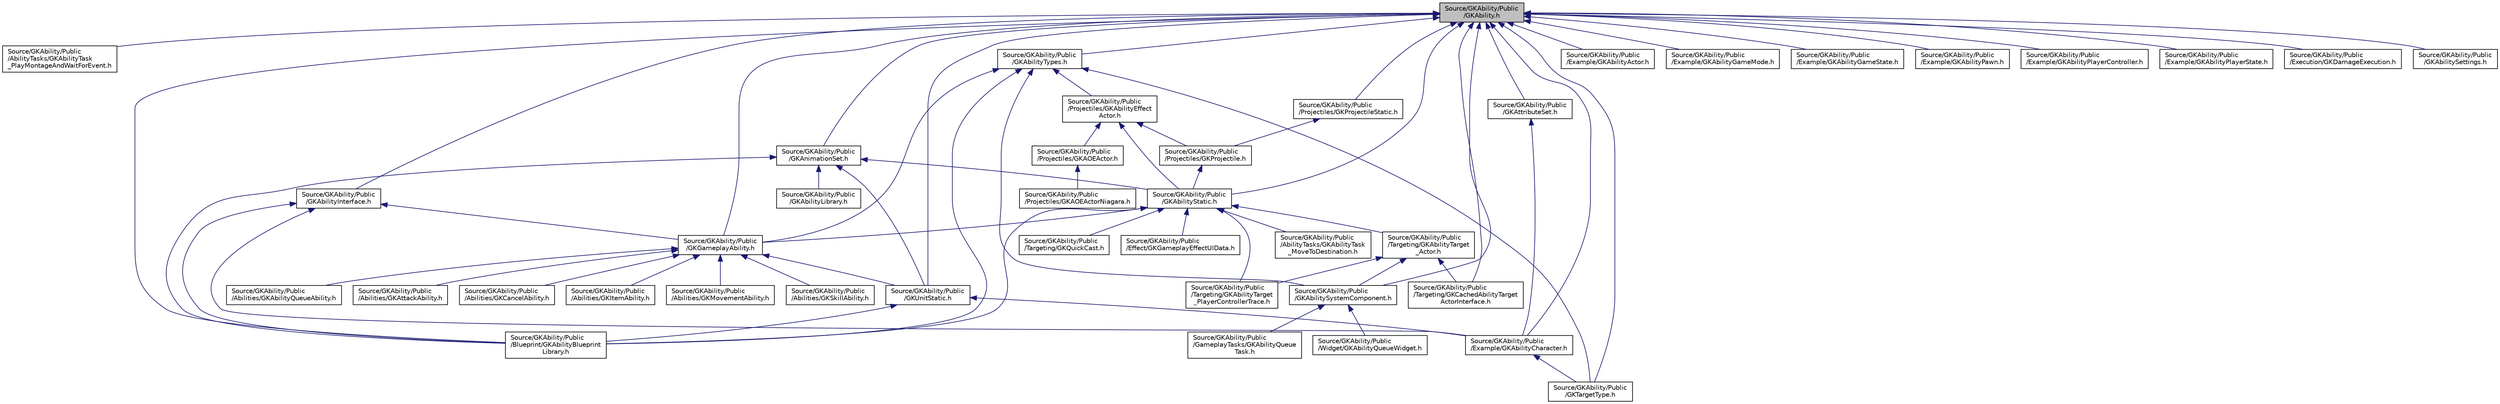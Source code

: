 digraph "Source/GKAbility/Public/GKAbility.h"
{
 // LATEX_PDF_SIZE
  edge [fontname="Helvetica",fontsize="10",labelfontname="Helvetica",labelfontsize="10"];
  node [fontname="Helvetica",fontsize="10",shape=record];
  Node1 [label="Source/GKAbility/Public\l/GKAbility.h",height=0.2,width=0.4,color="black", fillcolor="grey75", style="filled", fontcolor="black",tooltip=" "];
  Node1 -> Node2 [dir="back",color="midnightblue",fontsize="10",style="solid",fontname="Helvetica"];
  Node2 [label="Source/GKAbility/Public\l/AbilityTasks/GKAbilityTask\l_PlayMontageAndWaitForEvent.h",height=0.2,width=0.4,color="black", fillcolor="white", style="filled",URL="$GKAbilityTask__PlayMontageAndWaitForEvent_8h.html",tooltip=" "];
  Node1 -> Node3 [dir="back",color="midnightblue",fontsize="10",style="solid",fontname="Helvetica"];
  Node3 [label="Source/GKAbility/Public\l/Blueprint/GKAbilityBlueprint\lLibrary.h",height=0.2,width=0.4,color="black", fillcolor="white", style="filled",URL="$GKAbilityBlueprintLibrary_8h.html",tooltip=" "];
  Node1 -> Node4 [dir="back",color="midnightblue",fontsize="10",style="solid",fontname="Helvetica"];
  Node4 [label="Source/GKAbility/Public\l/Example/GKAbilityActor.h",height=0.2,width=0.4,color="black", fillcolor="white", style="filled",URL="$GKAbilityActor_8h.html",tooltip=" "];
  Node1 -> Node5 [dir="back",color="midnightblue",fontsize="10",style="solid",fontname="Helvetica"];
  Node5 [label="Source/GKAbility/Public\l/Example/GKAbilityCharacter.h",height=0.2,width=0.4,color="black", fillcolor="white", style="filled",URL="$GKAbilityCharacter_8h.html",tooltip=" "];
  Node5 -> Node6 [dir="back",color="midnightblue",fontsize="10",style="solid",fontname="Helvetica"];
  Node6 [label="Source/GKAbility/Public\l/GKTargetType.h",height=0.2,width=0.4,color="black", fillcolor="white", style="filled",URL="$GKTargetType_8h.html",tooltip=" "];
  Node1 -> Node7 [dir="back",color="midnightblue",fontsize="10",style="solid",fontname="Helvetica"];
  Node7 [label="Source/GKAbility/Public\l/Example/GKAbilityGameMode.h",height=0.2,width=0.4,color="black", fillcolor="white", style="filled",URL="$GKAbilityGameMode_8h.html",tooltip=" "];
  Node1 -> Node8 [dir="back",color="midnightblue",fontsize="10",style="solid",fontname="Helvetica"];
  Node8 [label="Source/GKAbility/Public\l/Example/GKAbilityGameState.h",height=0.2,width=0.4,color="black", fillcolor="white", style="filled",URL="$GKAbilityGameState_8h.html",tooltip=" "];
  Node1 -> Node9 [dir="back",color="midnightblue",fontsize="10",style="solid",fontname="Helvetica"];
  Node9 [label="Source/GKAbility/Public\l/Example/GKAbilityPawn.h",height=0.2,width=0.4,color="black", fillcolor="white", style="filled",URL="$GKAbilityPawn_8h.html",tooltip=" "];
  Node1 -> Node10 [dir="back",color="midnightblue",fontsize="10",style="solid",fontname="Helvetica"];
  Node10 [label="Source/GKAbility/Public\l/Example/GKAbilityPlayerController.h",height=0.2,width=0.4,color="black", fillcolor="white", style="filled",URL="$GKAbilityPlayerController_8h.html",tooltip=" "];
  Node1 -> Node11 [dir="back",color="midnightblue",fontsize="10",style="solid",fontname="Helvetica"];
  Node11 [label="Source/GKAbility/Public\l/Example/GKAbilityPlayerState.h",height=0.2,width=0.4,color="black", fillcolor="white", style="filled",URL="$GKAbilityPlayerState_8h.html",tooltip=" "];
  Node1 -> Node12 [dir="back",color="midnightblue",fontsize="10",style="solid",fontname="Helvetica"];
  Node12 [label="Source/GKAbility/Public\l/Execution/GKDamageExecution.h",height=0.2,width=0.4,color="black", fillcolor="white", style="filled",URL="$GKDamageExecution_8h.html",tooltip=" "];
  Node1 -> Node13 [dir="back",color="midnightblue",fontsize="10",style="solid",fontname="Helvetica"];
  Node13 [label="Source/GKAbility/Public\l/GKAbilityInterface.h",height=0.2,width=0.4,color="black", fillcolor="white", style="filled",URL="$GKAbilityInterface_8h.html",tooltip=" "];
  Node13 -> Node3 [dir="back",color="midnightblue",fontsize="10",style="solid",fontname="Helvetica"];
  Node13 -> Node5 [dir="back",color="midnightblue",fontsize="10",style="solid",fontname="Helvetica"];
  Node13 -> Node14 [dir="back",color="midnightblue",fontsize="10",style="solid",fontname="Helvetica"];
  Node14 [label="Source/GKAbility/Public\l/GKGameplayAbility.h",height=0.2,width=0.4,color="black", fillcolor="white", style="filled",URL="$GKGameplayAbility_8h.html",tooltip=" "];
  Node14 -> Node15 [dir="back",color="midnightblue",fontsize="10",style="solid",fontname="Helvetica"];
  Node15 [label="Source/GKAbility/Public\l/Abilities/GKAbilityQueueAbility.h",height=0.2,width=0.4,color="black", fillcolor="white", style="filled",URL="$GKAbilityQueueAbility_8h.html",tooltip=" "];
  Node14 -> Node16 [dir="back",color="midnightblue",fontsize="10",style="solid",fontname="Helvetica"];
  Node16 [label="Source/GKAbility/Public\l/Abilities/GKAttackAbility.h",height=0.2,width=0.4,color="black", fillcolor="white", style="filled",URL="$GKAttackAbility_8h.html",tooltip=" "];
  Node14 -> Node17 [dir="back",color="midnightblue",fontsize="10",style="solid",fontname="Helvetica"];
  Node17 [label="Source/GKAbility/Public\l/Abilities/GKCancelAbility.h",height=0.2,width=0.4,color="black", fillcolor="white", style="filled",URL="$GKCancelAbility_8h.html",tooltip=" "];
  Node14 -> Node18 [dir="back",color="midnightblue",fontsize="10",style="solid",fontname="Helvetica"];
  Node18 [label="Source/GKAbility/Public\l/Abilities/GKItemAbility.h",height=0.2,width=0.4,color="black", fillcolor="white", style="filled",URL="$GKItemAbility_8h.html",tooltip=" "];
  Node14 -> Node19 [dir="back",color="midnightblue",fontsize="10",style="solid",fontname="Helvetica"];
  Node19 [label="Source/GKAbility/Public\l/Abilities/GKMovementAbility.h",height=0.2,width=0.4,color="black", fillcolor="white", style="filled",URL="$GKMovementAbility_8h.html",tooltip=" "];
  Node14 -> Node20 [dir="back",color="midnightblue",fontsize="10",style="solid",fontname="Helvetica"];
  Node20 [label="Source/GKAbility/Public\l/Abilities/GKSkillAbility.h",height=0.2,width=0.4,color="black", fillcolor="white", style="filled",URL="$GKSkillAbility_8h.html",tooltip=" "];
  Node14 -> Node21 [dir="back",color="midnightblue",fontsize="10",style="solid",fontname="Helvetica"];
  Node21 [label="Source/GKAbility/Public\l/GKUnitStatic.h",height=0.2,width=0.4,color="black", fillcolor="white", style="filled",URL="$GKUnitStatic_8h.html",tooltip=" "];
  Node21 -> Node3 [dir="back",color="midnightblue",fontsize="10",style="solid",fontname="Helvetica"];
  Node21 -> Node5 [dir="back",color="midnightblue",fontsize="10",style="solid",fontname="Helvetica"];
  Node1 -> Node22 [dir="back",color="midnightblue",fontsize="10",style="solid",fontname="Helvetica"];
  Node22 [label="Source/GKAbility/Public\l/GKAbilitySettings.h",height=0.2,width=0.4,color="black", fillcolor="white", style="filled",URL="$GKAbilitySettings_8h.html",tooltip=" "];
  Node1 -> Node23 [dir="back",color="midnightblue",fontsize="10",style="solid",fontname="Helvetica"];
  Node23 [label="Source/GKAbility/Public\l/GKAbilityStatic.h",height=0.2,width=0.4,color="black", fillcolor="white", style="filled",URL="$GKAbilityStatic_8h.html",tooltip=" "];
  Node23 -> Node24 [dir="back",color="midnightblue",fontsize="10",style="solid",fontname="Helvetica"];
  Node24 [label="Source/GKAbility/Public\l/AbilityTasks/GKAbilityTask\l_MoveToDestination.h",height=0.2,width=0.4,color="black", fillcolor="white", style="filled",URL="$GKAbilityTask__MoveToDestination_8h.html",tooltip=" "];
  Node23 -> Node3 [dir="back",color="midnightblue",fontsize="10",style="solid",fontname="Helvetica"];
  Node23 -> Node25 [dir="back",color="midnightblue",fontsize="10",style="solid",fontname="Helvetica"];
  Node25 [label="Source/GKAbility/Public\l/Effect/GKGameplayEffectUIData.h",height=0.2,width=0.4,color="black", fillcolor="white", style="filled",URL="$GKGameplayEffectUIData_8h.html",tooltip=" "];
  Node23 -> Node14 [dir="back",color="midnightblue",fontsize="10",style="solid",fontname="Helvetica"];
  Node23 -> Node26 [dir="back",color="midnightblue",fontsize="10",style="solid",fontname="Helvetica"];
  Node26 [label="Source/GKAbility/Public\l/Targeting/GKAbilityTarget\l_Actor.h",height=0.2,width=0.4,color="black", fillcolor="white", style="filled",URL="$GKAbilityTarget__Actor_8h.html",tooltip=" "];
  Node26 -> Node27 [dir="back",color="midnightblue",fontsize="10",style="solid",fontname="Helvetica"];
  Node27 [label="Source/GKAbility/Public\l/GKAbilitySystemComponent.h",height=0.2,width=0.4,color="black", fillcolor="white", style="filled",URL="$GKAbilitySystemComponent_8h.html",tooltip=" "];
  Node27 -> Node28 [dir="back",color="midnightblue",fontsize="10",style="solid",fontname="Helvetica"];
  Node28 [label="Source/GKAbility/Public\l/GameplayTasks/GKAbilityQueue\lTask.h",height=0.2,width=0.4,color="black", fillcolor="white", style="filled",URL="$GKAbilityQueueTask_8h.html",tooltip=" "];
  Node27 -> Node29 [dir="back",color="midnightblue",fontsize="10",style="solid",fontname="Helvetica"];
  Node29 [label="Source/GKAbility/Public\l/Widget/GKAbilityQueueWidget.h",height=0.2,width=0.4,color="black", fillcolor="white", style="filled",URL="$GKAbilityQueueWidget_8h.html",tooltip=" "];
  Node26 -> Node30 [dir="back",color="midnightblue",fontsize="10",style="solid",fontname="Helvetica"];
  Node30 [label="Source/GKAbility/Public\l/Targeting/GKAbilityTarget\l_PlayerControllerTrace.h",height=0.2,width=0.4,color="black", fillcolor="white", style="filled",URL="$GKAbilityTarget__PlayerControllerTrace_8h.html",tooltip=" "];
  Node26 -> Node31 [dir="back",color="midnightblue",fontsize="10",style="solid",fontname="Helvetica"];
  Node31 [label="Source/GKAbility/Public\l/Targeting/GKCachedAbilityTarget\lActorInterface.h",height=0.2,width=0.4,color="black", fillcolor="white", style="filled",URL="$GKCachedAbilityTargetActorInterface_8h.html",tooltip=" "];
  Node23 -> Node30 [dir="back",color="midnightblue",fontsize="10",style="solid",fontname="Helvetica"];
  Node23 -> Node32 [dir="back",color="midnightblue",fontsize="10",style="solid",fontname="Helvetica"];
  Node32 [label="Source/GKAbility/Public\l/Targeting/GKQuickCast.h",height=0.2,width=0.4,color="black", fillcolor="white", style="filled",URL="$GKQuickCast_8h.html",tooltip=" "];
  Node1 -> Node27 [dir="back",color="midnightblue",fontsize="10",style="solid",fontname="Helvetica"];
  Node1 -> Node33 [dir="back",color="midnightblue",fontsize="10",style="solid",fontname="Helvetica"];
  Node33 [label="Source/GKAbility/Public\l/GKAbilityTypes.h",height=0.2,width=0.4,color="black", fillcolor="white", style="filled",URL="$GKAbilityTypes_8h.html",tooltip=" "];
  Node33 -> Node3 [dir="back",color="midnightblue",fontsize="10",style="solid",fontname="Helvetica"];
  Node33 -> Node27 [dir="back",color="midnightblue",fontsize="10",style="solid",fontname="Helvetica"];
  Node33 -> Node14 [dir="back",color="midnightblue",fontsize="10",style="solid",fontname="Helvetica"];
  Node33 -> Node6 [dir="back",color="midnightblue",fontsize="10",style="solid",fontname="Helvetica"];
  Node33 -> Node34 [dir="back",color="midnightblue",fontsize="10",style="solid",fontname="Helvetica"];
  Node34 [label="Source/GKAbility/Public\l/Projectiles/GKAbilityEffect\lActor.h",height=0.2,width=0.4,color="black", fillcolor="white", style="filled",URL="$GKAbilityEffectActor_8h.html",tooltip=" "];
  Node34 -> Node23 [dir="back",color="midnightblue",fontsize="10",style="solid",fontname="Helvetica"];
  Node34 -> Node35 [dir="back",color="midnightblue",fontsize="10",style="solid",fontname="Helvetica"];
  Node35 [label="Source/GKAbility/Public\l/Projectiles/GKAOEActor.h",height=0.2,width=0.4,color="black", fillcolor="white", style="filled",URL="$GKAOEActor_8h.html",tooltip=" "];
  Node35 -> Node36 [dir="back",color="midnightblue",fontsize="10",style="solid",fontname="Helvetica"];
  Node36 [label="Source/GKAbility/Public\l/Projectiles/GKAOEActorNiagara.h",height=0.2,width=0.4,color="black", fillcolor="white", style="filled",URL="$GKAOEActorNiagara_8h.html",tooltip=" "];
  Node34 -> Node37 [dir="back",color="midnightblue",fontsize="10",style="solid",fontname="Helvetica"];
  Node37 [label="Source/GKAbility/Public\l/Projectiles/GKProjectile.h",height=0.2,width=0.4,color="black", fillcolor="white", style="filled",URL="$GKProjectile_8h.html",tooltip=" "];
  Node37 -> Node23 [dir="back",color="midnightblue",fontsize="10",style="solid",fontname="Helvetica"];
  Node1 -> Node38 [dir="back",color="midnightblue",fontsize="10",style="solid",fontname="Helvetica"];
  Node38 [label="Source/GKAbility/Public\l/GKAnimationSet.h",height=0.2,width=0.4,color="black", fillcolor="white", style="filled",URL="$GKAnimationSet_8h.html",tooltip=" "];
  Node38 -> Node3 [dir="back",color="midnightblue",fontsize="10",style="solid",fontname="Helvetica"];
  Node38 -> Node39 [dir="back",color="midnightblue",fontsize="10",style="solid",fontname="Helvetica"];
  Node39 [label="Source/GKAbility/Public\l/GKAbilityLibrary.h",height=0.2,width=0.4,color="black", fillcolor="white", style="filled",URL="$GKAbilityLibrary_8h.html",tooltip=" "];
  Node38 -> Node23 [dir="back",color="midnightblue",fontsize="10",style="solid",fontname="Helvetica"];
  Node38 -> Node21 [dir="back",color="midnightblue",fontsize="10",style="solid",fontname="Helvetica"];
  Node1 -> Node40 [dir="back",color="midnightblue",fontsize="10",style="solid",fontname="Helvetica"];
  Node40 [label="Source/GKAbility/Public\l/GKAttributeSet.h",height=0.2,width=0.4,color="black", fillcolor="white", style="filled",URL="$GKAttributeSet_8h.html",tooltip=" "];
  Node40 -> Node5 [dir="back",color="midnightblue",fontsize="10",style="solid",fontname="Helvetica"];
  Node1 -> Node14 [dir="back",color="midnightblue",fontsize="10",style="solid",fontname="Helvetica"];
  Node1 -> Node6 [dir="back",color="midnightblue",fontsize="10",style="solid",fontname="Helvetica"];
  Node1 -> Node21 [dir="back",color="midnightblue",fontsize="10",style="solid",fontname="Helvetica"];
  Node1 -> Node41 [dir="back",color="midnightblue",fontsize="10",style="solid",fontname="Helvetica"];
  Node41 [label="Source/GKAbility/Public\l/Projectiles/GKProjectileStatic.h",height=0.2,width=0.4,color="black", fillcolor="white", style="filled",URL="$GKProjectileStatic_8h.html",tooltip=" "];
  Node41 -> Node37 [dir="back",color="midnightblue",fontsize="10",style="solid",fontname="Helvetica"];
  Node1 -> Node31 [dir="back",color="midnightblue",fontsize="10",style="solid",fontname="Helvetica"];
}
